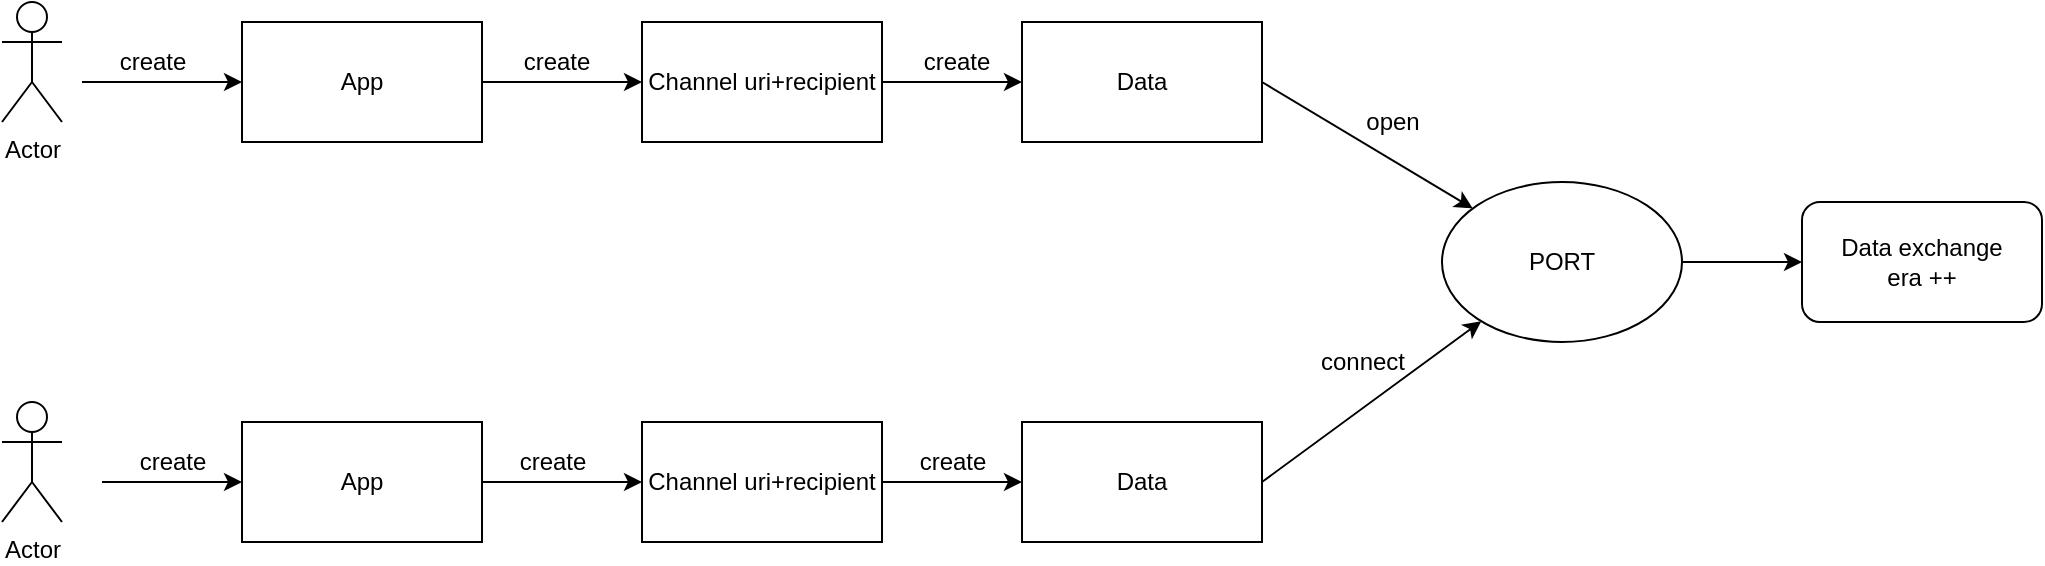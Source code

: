 <mxfile version="13.8.0" type="device"><diagram id="xuByrpmxo54VnwnyZI0W" name="Page-1"><mxGraphModel dx="1221" dy="587" grid="1" gridSize="10" guides="1" tooltips="1" connect="1" arrows="1" fold="1" page="1" pageScale="1" pageWidth="900" pageHeight="200" math="0" shadow="0"><root><mxCell id="0"/><mxCell id="1" parent="0"/><mxCell id="PErnZ8p9oWdLXpAWyghN-1" value="Actor" style="shape=umlActor;verticalLabelPosition=bottom;verticalAlign=top;html=1;outlineConnect=0;" vertex="1" parent="1"><mxGeometry x="110" y="20" width="30" height="60" as="geometry"/></mxCell><mxCell id="PErnZ8p9oWdLXpAWyghN-2" value="Actor" style="shape=umlActor;verticalLabelPosition=bottom;verticalAlign=top;html=1;outlineConnect=0;" vertex="1" parent="1"><mxGeometry x="110" y="220" width="30" height="60" as="geometry"/></mxCell><mxCell id="PErnZ8p9oWdLXpAWyghN-3" value="App" style="rounded=0;whiteSpace=wrap;html=1;" vertex="1" parent="1"><mxGeometry x="230" y="30" width="120" height="60" as="geometry"/></mxCell><mxCell id="PErnZ8p9oWdLXpAWyghN-4" value="App" style="rounded=0;whiteSpace=wrap;html=1;" vertex="1" parent="1"><mxGeometry x="230" y="230" width="120" height="60" as="geometry"/></mxCell><mxCell id="PErnZ8p9oWdLXpAWyghN-5" value="Channel uri+recipient" style="rounded=0;whiteSpace=wrap;html=1;" vertex="1" parent="1"><mxGeometry x="430" y="30" width="120" height="60" as="geometry"/></mxCell><mxCell id="PErnZ8p9oWdLXpAWyghN-6" value="Channel uri+recipient" style="rounded=0;whiteSpace=wrap;html=1;" vertex="1" parent="1"><mxGeometry x="430" y="230" width="120" height="60" as="geometry"/></mxCell><mxCell id="PErnZ8p9oWdLXpAWyghN-7" value="Data" style="rounded=0;whiteSpace=wrap;html=1;" vertex="1" parent="1"><mxGeometry x="620" y="30" width="120" height="60" as="geometry"/></mxCell><mxCell id="PErnZ8p9oWdLXpAWyghN-8" value="Data" style="rounded=0;whiteSpace=wrap;html=1;" vertex="1" parent="1"><mxGeometry x="620" y="230" width="120" height="60" as="geometry"/></mxCell><mxCell id="PErnZ8p9oWdLXpAWyghN-9" value="PORT" style="ellipse;whiteSpace=wrap;html=1;" vertex="1" parent="1"><mxGeometry x="830" y="110" width="120" height="80" as="geometry"/></mxCell><mxCell id="PErnZ8p9oWdLXpAWyghN-12" value="" style="group" vertex="1" connectable="0" parent="1"><mxGeometry x="150" y="40" width="60" height="20" as="geometry"/></mxCell><mxCell id="PErnZ8p9oWdLXpAWyghN-10" value="" style="endArrow=classic;html=1;entryX=0;entryY=0.5;entryDx=0;entryDy=0;" edge="1" parent="PErnZ8p9oWdLXpAWyghN-12" target="PErnZ8p9oWdLXpAWyghN-3"><mxGeometry width="50" height="50" relative="1" as="geometry"><mxPoint y="20" as="sourcePoint"/><mxPoint x="50" y="-15" as="targetPoint"/></mxGeometry></mxCell><mxCell id="PErnZ8p9oWdLXpAWyghN-11" value="create" style="text;html=1;align=center;verticalAlign=middle;resizable=0;points=[];autosize=1;" vertex="1" parent="PErnZ8p9oWdLXpAWyghN-12"><mxGeometry x="10" width="50" height="20" as="geometry"/></mxCell><mxCell id="PErnZ8p9oWdLXpAWyghN-13" value="" style="group" vertex="1" connectable="0" parent="1"><mxGeometry x="160" y="240" width="60" height="20" as="geometry"/></mxCell><mxCell id="PErnZ8p9oWdLXpAWyghN-14" value="" style="endArrow=classic;html=1;entryX=0;entryY=0.5;entryDx=0;entryDy=0;" edge="1" parent="PErnZ8p9oWdLXpAWyghN-13" target="PErnZ8p9oWdLXpAWyghN-4"><mxGeometry width="50" height="50" relative="1" as="geometry"><mxPoint y="20" as="sourcePoint"/><mxPoint x="50" y="-15" as="targetPoint"/></mxGeometry></mxCell><mxCell id="PErnZ8p9oWdLXpAWyghN-15" value="create" style="text;html=1;align=center;verticalAlign=middle;resizable=0;points=[];autosize=1;" vertex="1" parent="PErnZ8p9oWdLXpAWyghN-13"><mxGeometry x="10" width="50" height="20" as="geometry"/></mxCell><mxCell id="PErnZ8p9oWdLXpAWyghN-16" value="" style="group" vertex="1" connectable="0" parent="1"><mxGeometry x="350" y="240" width="60" height="20" as="geometry"/></mxCell><mxCell id="PErnZ8p9oWdLXpAWyghN-17" value="" style="endArrow=classic;html=1;entryX=0;entryY=0.5;entryDx=0;entryDy=0;" edge="1" parent="PErnZ8p9oWdLXpAWyghN-16" target="PErnZ8p9oWdLXpAWyghN-6"><mxGeometry width="50" height="50" relative="1" as="geometry"><mxPoint y="20" as="sourcePoint"/><mxPoint x="50" y="-15" as="targetPoint"/></mxGeometry></mxCell><mxCell id="PErnZ8p9oWdLXpAWyghN-18" value="create" style="text;html=1;align=center;verticalAlign=middle;resizable=0;points=[];autosize=1;" vertex="1" parent="PErnZ8p9oWdLXpAWyghN-16"><mxGeometry x="10" width="50" height="20" as="geometry"/></mxCell><mxCell id="PErnZ8p9oWdLXpAWyghN-20" value="" style="group" vertex="1" connectable="0" parent="1"><mxGeometry x="550" y="240" width="60" height="20" as="geometry"/></mxCell><mxCell id="PErnZ8p9oWdLXpAWyghN-21" value="" style="endArrow=classic;html=1;entryX=0;entryY=0.5;entryDx=0;entryDy=0;" edge="1" parent="PErnZ8p9oWdLXpAWyghN-20" target="PErnZ8p9oWdLXpAWyghN-8"><mxGeometry width="50" height="50" relative="1" as="geometry"><mxPoint y="20" as="sourcePoint"/><mxPoint x="50" y="-15" as="targetPoint"/></mxGeometry></mxCell><mxCell id="PErnZ8p9oWdLXpAWyghN-22" value="create" style="text;html=1;align=center;verticalAlign=middle;resizable=0;points=[];autosize=1;" vertex="1" parent="PErnZ8p9oWdLXpAWyghN-20"><mxGeometry x="10" width="50" height="20" as="geometry"/></mxCell><mxCell id="PErnZ8p9oWdLXpAWyghN-23" value="" style="group" vertex="1" connectable="0" parent="1"><mxGeometry x="350" y="40" width="70" height="20" as="geometry"/></mxCell><mxCell id="PErnZ8p9oWdLXpAWyghN-24" value="" style="endArrow=classic;html=1;entryX=0;entryY=0.5;entryDx=0;entryDy=0;" edge="1" parent="PErnZ8p9oWdLXpAWyghN-23" target="PErnZ8p9oWdLXpAWyghN-5"><mxGeometry width="50" height="50" relative="1" as="geometry"><mxPoint y="20" as="sourcePoint"/><mxPoint x="58.333" y="-15" as="targetPoint"/></mxGeometry></mxCell><mxCell id="PErnZ8p9oWdLXpAWyghN-25" value="create" style="text;html=1;align=center;verticalAlign=middle;resizable=0;points=[];autosize=1;" vertex="1" parent="PErnZ8p9oWdLXpAWyghN-23"><mxGeometry x="11.667" width="50" height="20" as="geometry"/></mxCell><mxCell id="PErnZ8p9oWdLXpAWyghN-26" value="" style="group" vertex="1" connectable="0" parent="1"><mxGeometry x="550" y="40" width="70" height="20" as="geometry"/></mxCell><mxCell id="PErnZ8p9oWdLXpAWyghN-27" value="" style="endArrow=classic;html=1;" edge="1" parent="PErnZ8p9oWdLXpAWyghN-26" target="PErnZ8p9oWdLXpAWyghN-7"><mxGeometry width="50" height="50" relative="1" as="geometry"><mxPoint y="20" as="sourcePoint"/><mxPoint x="58.333" y="-15" as="targetPoint"/></mxGeometry></mxCell><mxCell id="PErnZ8p9oWdLXpAWyghN-28" value="create" style="text;html=1;align=center;verticalAlign=middle;resizable=0;points=[];autosize=1;" vertex="1" parent="PErnZ8p9oWdLXpAWyghN-26"><mxGeometry x="11.667" width="50" height="20" as="geometry"/></mxCell><mxCell id="PErnZ8p9oWdLXpAWyghN-29" value="" style="group" vertex="1" connectable="0" parent="1"><mxGeometry x="740" y="40" width="70" height="20" as="geometry"/></mxCell><mxCell id="PErnZ8p9oWdLXpAWyghN-30" value="" style="endArrow=classic;html=1;" edge="1" parent="PErnZ8p9oWdLXpAWyghN-29" target="PErnZ8p9oWdLXpAWyghN-9"><mxGeometry width="50" height="50" relative="1" as="geometry"><mxPoint y="20" as="sourcePoint"/><mxPoint x="58.333" y="-15" as="targetPoint"/></mxGeometry></mxCell><mxCell id="PErnZ8p9oWdLXpAWyghN-31" value="open" style="text;html=1;align=center;verticalAlign=middle;resizable=0;points=[];autosize=1;" vertex="1" parent="1"><mxGeometry x="784.997" y="70" width="40" height="20" as="geometry"/></mxCell><mxCell id="PErnZ8p9oWdLXpAWyghN-32" value="connect" style="text;html=1;align=center;verticalAlign=middle;resizable=0;points=[];autosize=1;" vertex="1" parent="1"><mxGeometry x="759.997" y="190" width="60" height="20" as="geometry"/></mxCell><mxCell id="PErnZ8p9oWdLXpAWyghN-33" value="" style="endArrow=classic;html=1;exitX=1;exitY=0.5;exitDx=0;exitDy=0;" edge="1" parent="1" source="PErnZ8p9oWdLXpAWyghN-8" target="PErnZ8p9oWdLXpAWyghN-9"><mxGeometry width="50" height="50" relative="1" as="geometry"><mxPoint x="1480" y="100.0" as="sourcePoint"/><mxPoint x="1585.402" y="163.241" as="targetPoint"/><Array as="points"/></mxGeometry></mxCell><mxCell id="PErnZ8p9oWdLXpAWyghN-34" value="" style="endArrow=classic;html=1;exitX=1;exitY=0.5;exitDx=0;exitDy=0;" edge="1" parent="1" source="PErnZ8p9oWdLXpAWyghN-9"><mxGeometry width="50" height="50" relative="1" as="geometry"><mxPoint x="1000" y="130" as="sourcePoint"/><mxPoint x="1010" y="150" as="targetPoint"/></mxGeometry></mxCell><mxCell id="PErnZ8p9oWdLXpAWyghN-35" value="Data exchange&lt;br&gt;era ++" style="rounded=1;whiteSpace=wrap;html=1;" vertex="1" parent="1"><mxGeometry x="1010" y="120" width="120" height="60" as="geometry"/></mxCell></root></mxGraphModel></diagram></mxfile>